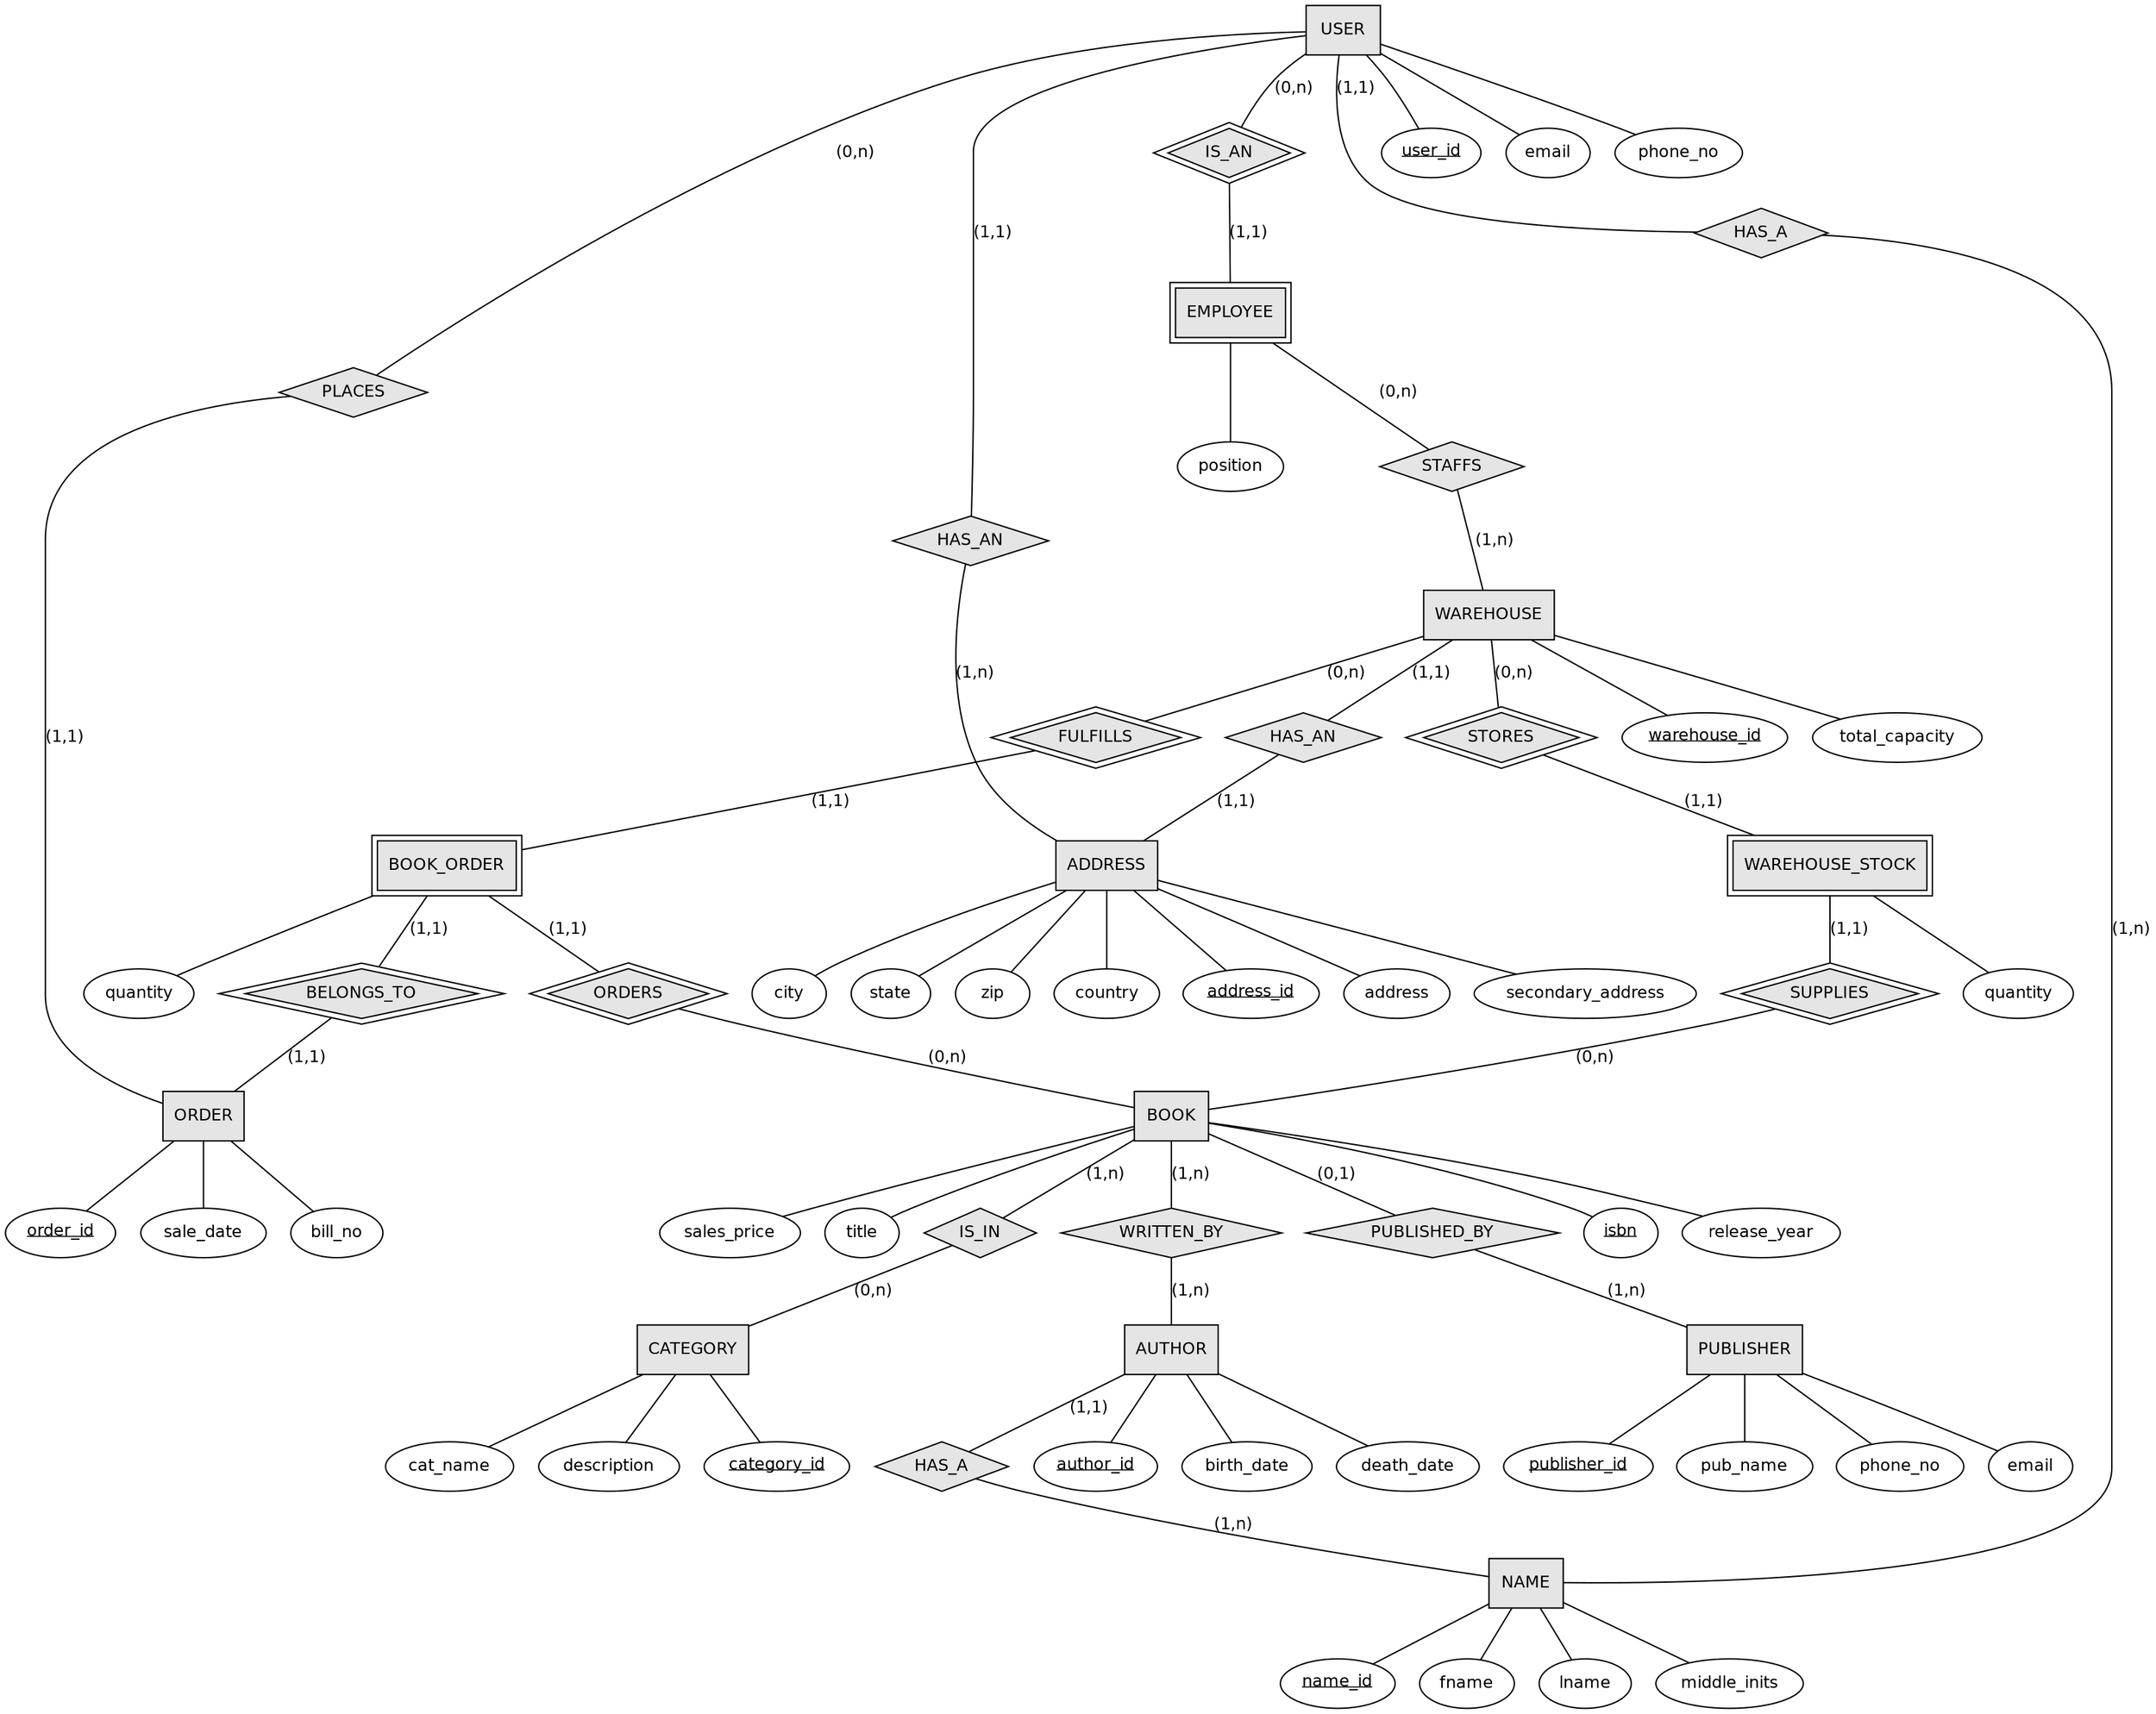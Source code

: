 digraph ER_Diagram {
    node[shape=rectangle, fontname=Helvetica, fontsize=12, style=filled, fillcolor=white, mode=neato];
    edge[arrowhead=none, fontname=Helvetica, fontsize=12, fontcolor=black];

    // Strong entity nodes
    node[shape=rectangle, style=filled, fillcolor=gray90, splines=true];
    CATEGORY [label="CATEGORY"];
    PUBLISHER [label="PUBLISHER"];
    BOOK [label="BOOK"];
    AUTHOR [label="AUTHOR"];
    NAME [label="NAME"];
    USER [label="USER"];
    ADDRESS [label="ADDRESS"];
    ORDER [label="ORDER"];
    WAREHOUSE [label="WAREHOUSE"];
    
    // Weak entity nodes
    node[shape=rectangle, peripheries=2]
    BOOK_ORDER [label="BOOK_ORDER"];
    WAREHOUSE_STOCK [label="WAREHOUSE_STOCK"];
    EMPLOYEE [label="EMPLOYEE"];
    
    // Strong relationship nodes
    node[shape=diamond, peripheries=1];
    WRITTEN_BY;
    PUBLISHED_BY;
    PLACES;
    STAFFS;
    IS_IN;
    h1 [label="HAS_AN"];
    h2 [label="HAS_AN"];
    ha1 [label="HAS_A"];
    ha2 [label="HAS_A"];
    
    // Weak relationship nodes
    node[shape=diamond, peripheries=2]
    IS_AN;
    BELONGS_TO;
    ORDERS;
    SUPPLIES;
    FULFILLS;
    STORES;
    
    /// Connecting relationships and entities
    BOOK -> WRITTEN_BY [label="(1,n)"];
    WRITTEN_BY -> AUTHOR [label="(1,n)"];
    BOOK -> PUBLISHED_BY [label="(0,1)"];
    PUBLISHED_BY -> PUBLISHER [label="(1,n)"];
    USER -> PLACES [label="(0,n)"];
    PLACES -> ORDER [label="(1,1)"];
    EMPLOYEE -> STAFFS [label="(0,n)"];
    STAFFS -> WAREHOUSE [label="(1,n)"];
    USER -> h1 [label="(1,1)"];
    BOOK -> IS_IN [label="(1,n)"];
    IS_IN -> CATEGORY [label="(0,n)"];
    h1 -> ADDRESS [label="(1,n)"];
    WAREHOUSE -> h2 [label="(1,1)"];
    h2 -> ADDRESS [label="(1,1)"];
    AUTHOR -> ha1 [label="(1,1)"];
    ha1 -> NAME [label="(1,n)"];
    USER -> ha2 [label="(1,1)"];
    ha2 -> NAME [label="(1,n)"];
    USER -> IS_AN [label="(0,n)"];
    IS_AN -> EMPLOYEE [label="(1,1)"];
    BOOK_ORDER -> BELONGS_TO [label="(1,1)"];
    BELONGS_TO -> ORDER [label="(1,1)"];
    BOOK_ORDER -> ORDERS [label="(1,1)"];
    ORDERS -> BOOK [label="(0,n)"];
    WAREHOUSE_STOCK -> SUPPLIES [label="(1,1)"];
    SUPPLIES -> BOOK [label="(0,n)"];
    WAREHOUSE -> FULFILLS [label="(0,n)"];
    FULFILLS -> BOOK_ORDER [label="(1,1)"];
    WAREHOUSE -> STORES [label="(0,n)"];
    STORES -> WAREHOUSE_STOCK [label="(1,1)"];
    

    // Attribute nodes
    node[shape=oval, peripheries=1, fillcolor=white];
    cat_id [label=<<u>category_id</u>>];
    CATEGORY -> cat_id;
    CATEGORY -> cat_name;
    CATEGORY -> description;
    
    pub_id [label=<<u>publisher_id</u>>];
    PUBLISHER -> pub_id;
    PUBLISHER -> pub_name;
    p1 [label="phone_no"]
    PUBLISHER -> p1;
    e1 [label="email"]
    PUBLISHER -> e1;
    
    isbn [label=<<u>isbn</u>>];
    BOOK -> isbn;
    BOOK -> release_year;
    BOOK -> sales_price;
    BOOK -> title;
    
    author_id [label=<<u>author_id</u>>];
    AUTHOR -> author_id;
    AUTHOR -> birth_date;
    AUTHOR -> death_date;
    
    name_id [label=<<u>name_id</u>>];
    NAME -> name_id;
    NAME -> fname;
    NAME -> lname;
    NAME -> middle_inits;
    
    user_id [label=<<u>user_id</u>>];
    USER -> user_id;
    USER -> email;
    USER -> phone_no;
    
    address_id [label=<<u>address_id</u>>];
    ADDRESS -> address_id;
    ADDRESS -> address;
    ADDRESS -> secondary_address;
    ADDRESS -> city;
    ADDRESS -> state;
    ADDRESS -> zip;
    ADDRESS -> country;
    
    order_id [label=<<u>order_id</u>>];
    ORDER -> order_id;
    ORDER -> sale_date;
    ORDER -> bill_no;
    
    warehouse_id [label=<<u>warehouse_id</u>>];
    WAREHOUSE -> warehouse_id;
    WAREHOUSE -> total_capacity;
    
    q1 [label="quantity"];
    WAREHOUSE_STOCK -> q1;
    
    q2 [label="quantity"];
    BOOK_ORDER -> q2;
    
    EMPLOYEE -> position;

}